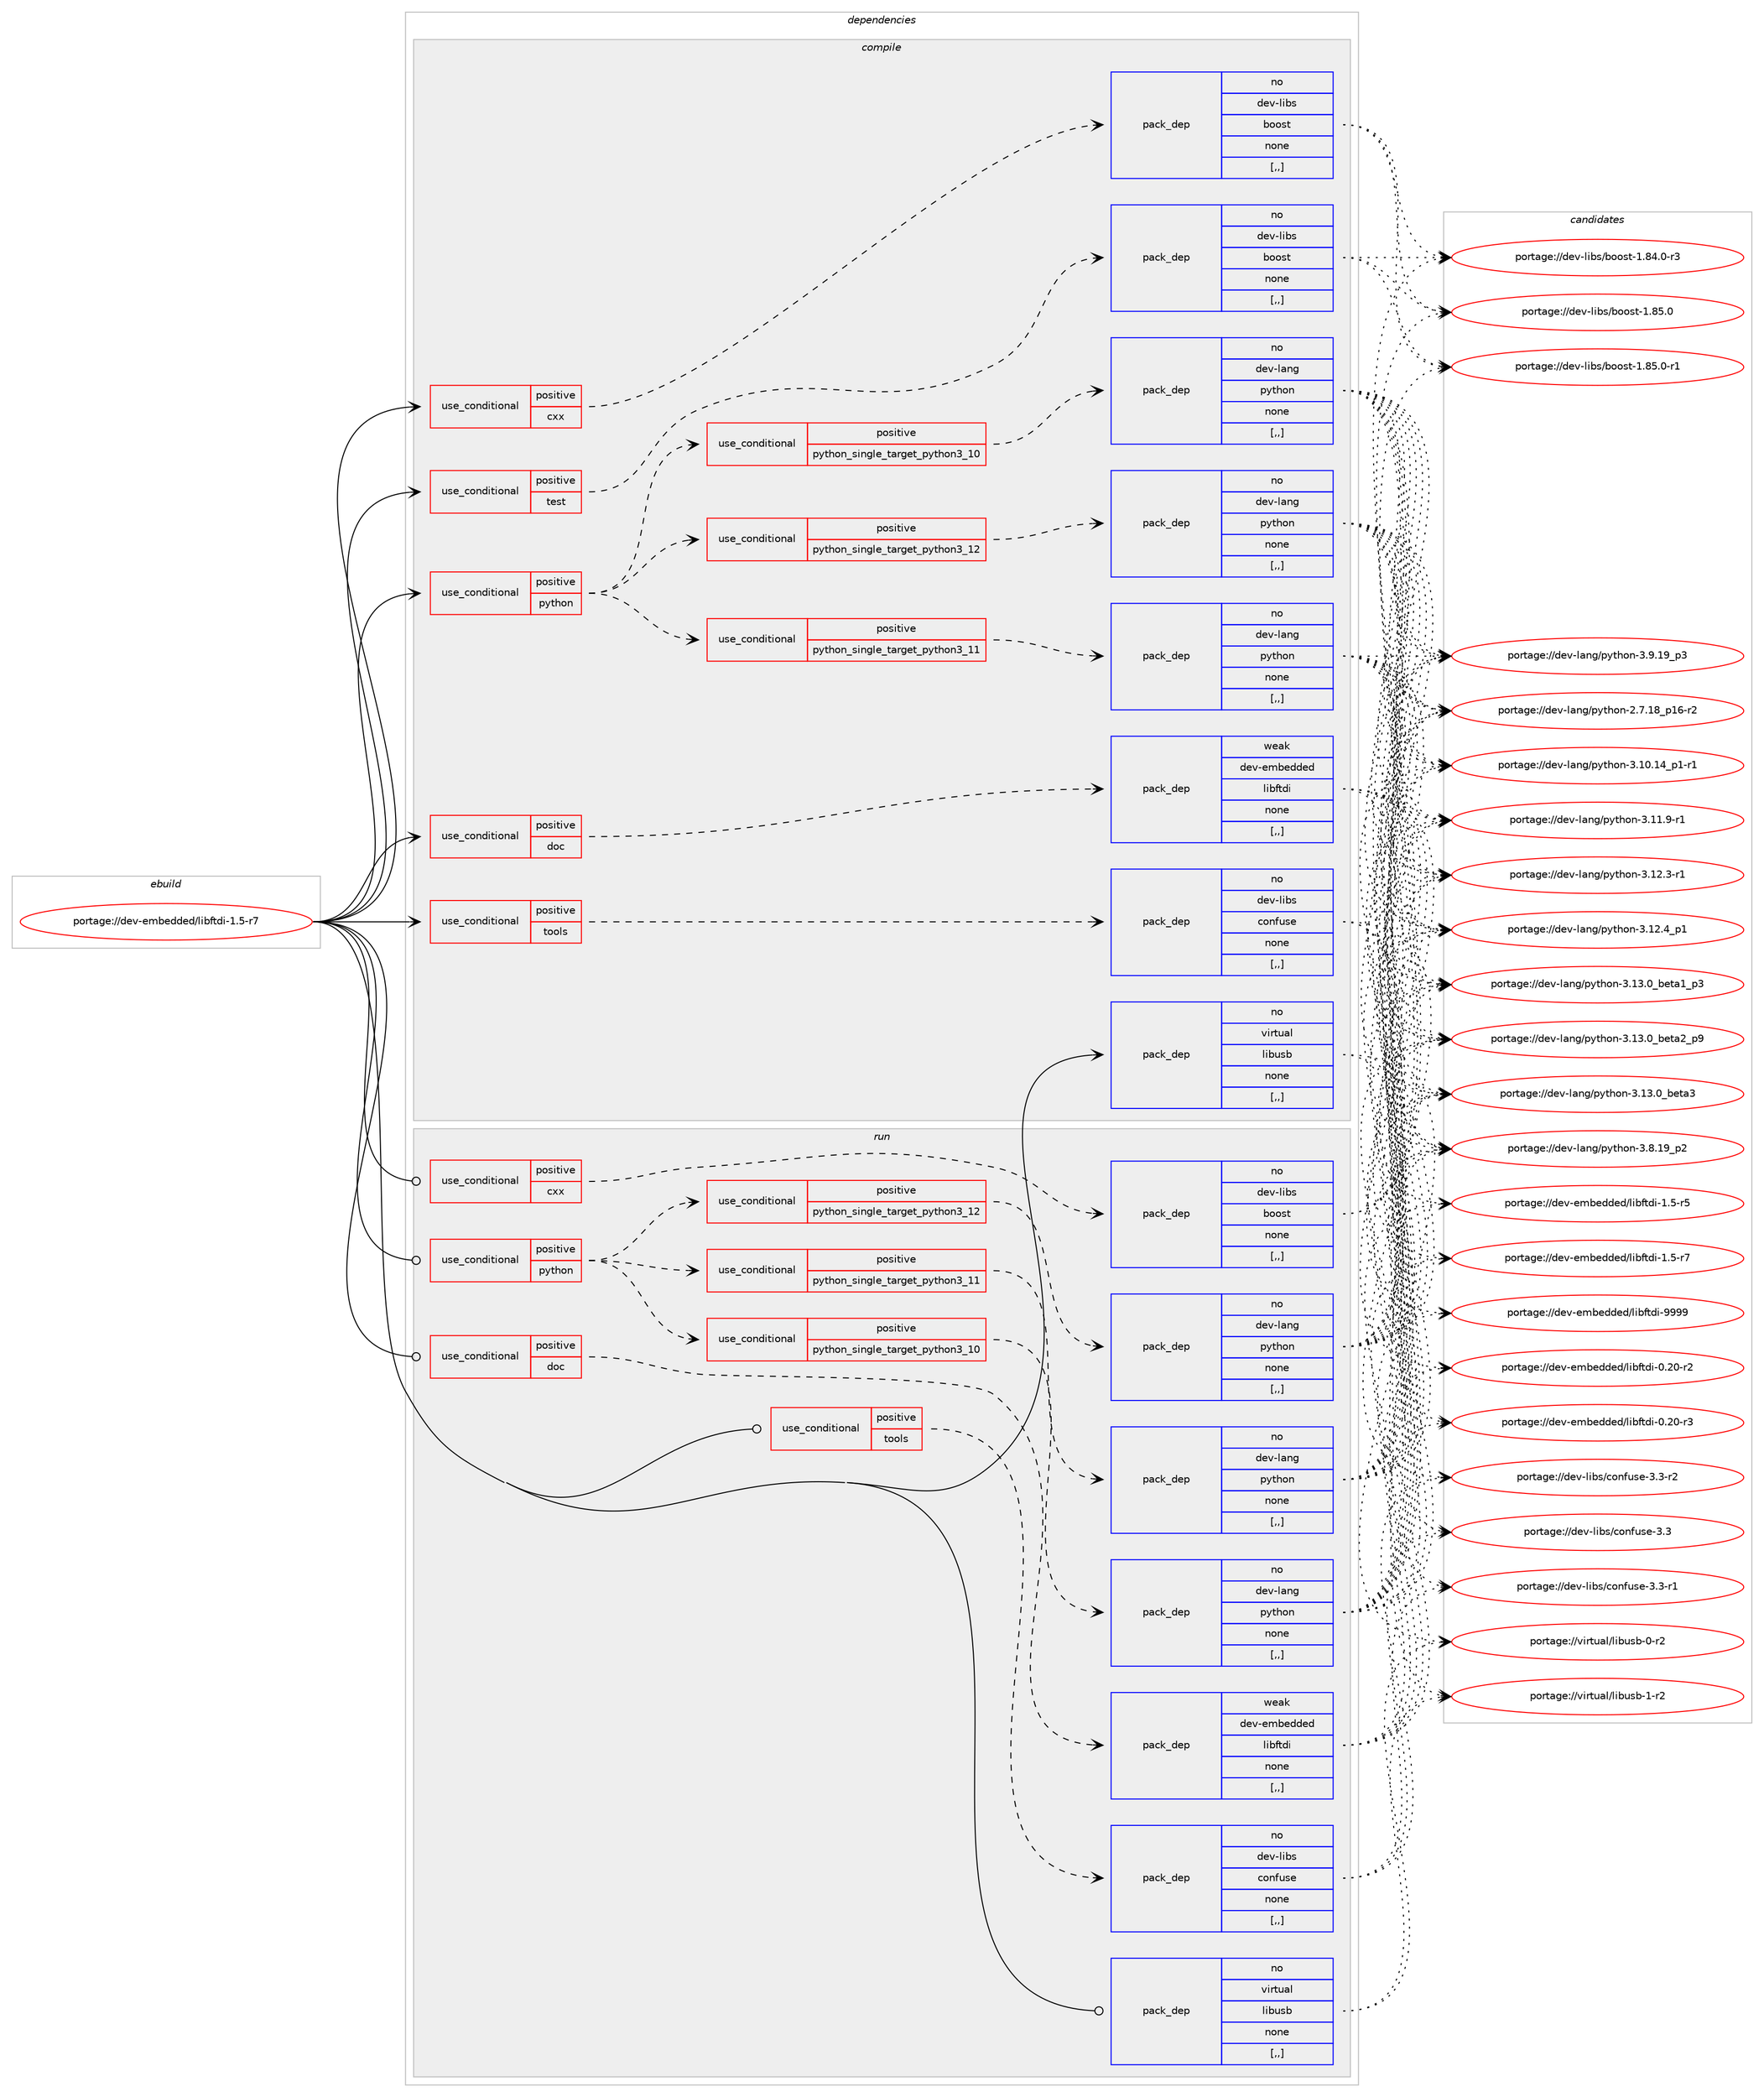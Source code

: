 digraph prolog {

# *************
# Graph options
# *************

newrank=true;
concentrate=true;
compound=true;
graph [rankdir=LR,fontname=Helvetica,fontsize=10,ranksep=1.5];#, ranksep=2.5, nodesep=0.2];
edge  [arrowhead=vee];
node  [fontname=Helvetica,fontsize=10];

# **********
# The ebuild
# **********

subgraph cluster_leftcol {
color=gray;
rank=same;
label=<<i>ebuild</i>>;
id [label="portage://dev-embedded/libftdi-1.5-r7", color=red, width=4, href="../dev-embedded/libftdi-1.5-r7.svg"];
}

# ****************
# The dependencies
# ****************

subgraph cluster_midcol {
color=gray;
label=<<i>dependencies</i>>;
subgraph cluster_compile {
fillcolor="#eeeeee";
style=filled;
label=<<i>compile</i>>;
subgraph cond18848 {
dependency71211 [label=<<TABLE BORDER="0" CELLBORDER="1" CELLSPACING="0" CELLPADDING="4"><TR><TD ROWSPAN="3" CELLPADDING="10">use_conditional</TD></TR><TR><TD>positive</TD></TR><TR><TD>cxx</TD></TR></TABLE>>, shape=none, color=red];
subgraph pack51441 {
dependency71212 [label=<<TABLE BORDER="0" CELLBORDER="1" CELLSPACING="0" CELLPADDING="4" WIDTH="220"><TR><TD ROWSPAN="6" CELLPADDING="30">pack_dep</TD></TR><TR><TD WIDTH="110">no</TD></TR><TR><TD>dev-libs</TD></TR><TR><TD>boost</TD></TR><TR><TD>none</TD></TR><TR><TD>[,,]</TD></TR></TABLE>>, shape=none, color=blue];
}
dependency71211:e -> dependency71212:w [weight=20,style="dashed",arrowhead="vee"];
}
id:e -> dependency71211:w [weight=20,style="solid",arrowhead="vee"];
subgraph cond18849 {
dependency71213 [label=<<TABLE BORDER="0" CELLBORDER="1" CELLSPACING="0" CELLPADDING="4"><TR><TD ROWSPAN="3" CELLPADDING="10">use_conditional</TD></TR><TR><TD>positive</TD></TR><TR><TD>doc</TD></TR></TABLE>>, shape=none, color=red];
subgraph pack51442 {
dependency71214 [label=<<TABLE BORDER="0" CELLBORDER="1" CELLSPACING="0" CELLPADDING="4" WIDTH="220"><TR><TD ROWSPAN="6" CELLPADDING="30">pack_dep</TD></TR><TR><TD WIDTH="110">weak</TD></TR><TR><TD>dev-embedded</TD></TR><TR><TD>libftdi</TD></TR><TR><TD>none</TD></TR><TR><TD>[,,]</TD></TR></TABLE>>, shape=none, color=blue];
}
dependency71213:e -> dependency71214:w [weight=20,style="dashed",arrowhead="vee"];
}
id:e -> dependency71213:w [weight=20,style="solid",arrowhead="vee"];
subgraph cond18850 {
dependency71215 [label=<<TABLE BORDER="0" CELLBORDER="1" CELLSPACING="0" CELLPADDING="4"><TR><TD ROWSPAN="3" CELLPADDING="10">use_conditional</TD></TR><TR><TD>positive</TD></TR><TR><TD>python</TD></TR></TABLE>>, shape=none, color=red];
subgraph cond18851 {
dependency71216 [label=<<TABLE BORDER="0" CELLBORDER="1" CELLSPACING="0" CELLPADDING="4"><TR><TD ROWSPAN="3" CELLPADDING="10">use_conditional</TD></TR><TR><TD>positive</TD></TR><TR><TD>python_single_target_python3_10</TD></TR></TABLE>>, shape=none, color=red];
subgraph pack51443 {
dependency71217 [label=<<TABLE BORDER="0" CELLBORDER="1" CELLSPACING="0" CELLPADDING="4" WIDTH="220"><TR><TD ROWSPAN="6" CELLPADDING="30">pack_dep</TD></TR><TR><TD WIDTH="110">no</TD></TR><TR><TD>dev-lang</TD></TR><TR><TD>python</TD></TR><TR><TD>none</TD></TR><TR><TD>[,,]</TD></TR></TABLE>>, shape=none, color=blue];
}
dependency71216:e -> dependency71217:w [weight=20,style="dashed",arrowhead="vee"];
}
dependency71215:e -> dependency71216:w [weight=20,style="dashed",arrowhead="vee"];
subgraph cond18852 {
dependency71218 [label=<<TABLE BORDER="0" CELLBORDER="1" CELLSPACING="0" CELLPADDING="4"><TR><TD ROWSPAN="3" CELLPADDING="10">use_conditional</TD></TR><TR><TD>positive</TD></TR><TR><TD>python_single_target_python3_11</TD></TR></TABLE>>, shape=none, color=red];
subgraph pack51444 {
dependency71219 [label=<<TABLE BORDER="0" CELLBORDER="1" CELLSPACING="0" CELLPADDING="4" WIDTH="220"><TR><TD ROWSPAN="6" CELLPADDING="30">pack_dep</TD></TR><TR><TD WIDTH="110">no</TD></TR><TR><TD>dev-lang</TD></TR><TR><TD>python</TD></TR><TR><TD>none</TD></TR><TR><TD>[,,]</TD></TR></TABLE>>, shape=none, color=blue];
}
dependency71218:e -> dependency71219:w [weight=20,style="dashed",arrowhead="vee"];
}
dependency71215:e -> dependency71218:w [weight=20,style="dashed",arrowhead="vee"];
subgraph cond18853 {
dependency71220 [label=<<TABLE BORDER="0" CELLBORDER="1" CELLSPACING="0" CELLPADDING="4"><TR><TD ROWSPAN="3" CELLPADDING="10">use_conditional</TD></TR><TR><TD>positive</TD></TR><TR><TD>python_single_target_python3_12</TD></TR></TABLE>>, shape=none, color=red];
subgraph pack51445 {
dependency71221 [label=<<TABLE BORDER="0" CELLBORDER="1" CELLSPACING="0" CELLPADDING="4" WIDTH="220"><TR><TD ROWSPAN="6" CELLPADDING="30">pack_dep</TD></TR><TR><TD WIDTH="110">no</TD></TR><TR><TD>dev-lang</TD></TR><TR><TD>python</TD></TR><TR><TD>none</TD></TR><TR><TD>[,,]</TD></TR></TABLE>>, shape=none, color=blue];
}
dependency71220:e -> dependency71221:w [weight=20,style="dashed",arrowhead="vee"];
}
dependency71215:e -> dependency71220:w [weight=20,style="dashed",arrowhead="vee"];
}
id:e -> dependency71215:w [weight=20,style="solid",arrowhead="vee"];
subgraph cond18854 {
dependency71222 [label=<<TABLE BORDER="0" CELLBORDER="1" CELLSPACING="0" CELLPADDING="4"><TR><TD ROWSPAN="3" CELLPADDING="10">use_conditional</TD></TR><TR><TD>positive</TD></TR><TR><TD>test</TD></TR></TABLE>>, shape=none, color=red];
subgraph pack51446 {
dependency71223 [label=<<TABLE BORDER="0" CELLBORDER="1" CELLSPACING="0" CELLPADDING="4" WIDTH="220"><TR><TD ROWSPAN="6" CELLPADDING="30">pack_dep</TD></TR><TR><TD WIDTH="110">no</TD></TR><TR><TD>dev-libs</TD></TR><TR><TD>boost</TD></TR><TR><TD>none</TD></TR><TR><TD>[,,]</TD></TR></TABLE>>, shape=none, color=blue];
}
dependency71222:e -> dependency71223:w [weight=20,style="dashed",arrowhead="vee"];
}
id:e -> dependency71222:w [weight=20,style="solid",arrowhead="vee"];
subgraph cond18855 {
dependency71224 [label=<<TABLE BORDER="0" CELLBORDER="1" CELLSPACING="0" CELLPADDING="4"><TR><TD ROWSPAN="3" CELLPADDING="10">use_conditional</TD></TR><TR><TD>positive</TD></TR><TR><TD>tools</TD></TR></TABLE>>, shape=none, color=red];
subgraph pack51447 {
dependency71225 [label=<<TABLE BORDER="0" CELLBORDER="1" CELLSPACING="0" CELLPADDING="4" WIDTH="220"><TR><TD ROWSPAN="6" CELLPADDING="30">pack_dep</TD></TR><TR><TD WIDTH="110">no</TD></TR><TR><TD>dev-libs</TD></TR><TR><TD>confuse</TD></TR><TR><TD>none</TD></TR><TR><TD>[,,]</TD></TR></TABLE>>, shape=none, color=blue];
}
dependency71224:e -> dependency71225:w [weight=20,style="dashed",arrowhead="vee"];
}
id:e -> dependency71224:w [weight=20,style="solid",arrowhead="vee"];
subgraph pack51448 {
dependency71226 [label=<<TABLE BORDER="0" CELLBORDER="1" CELLSPACING="0" CELLPADDING="4" WIDTH="220"><TR><TD ROWSPAN="6" CELLPADDING="30">pack_dep</TD></TR><TR><TD WIDTH="110">no</TD></TR><TR><TD>virtual</TD></TR><TR><TD>libusb</TD></TR><TR><TD>none</TD></TR><TR><TD>[,,]</TD></TR></TABLE>>, shape=none, color=blue];
}
id:e -> dependency71226:w [weight=20,style="solid",arrowhead="vee"];
}
subgraph cluster_compileandrun {
fillcolor="#eeeeee";
style=filled;
label=<<i>compile and run</i>>;
}
subgraph cluster_run {
fillcolor="#eeeeee";
style=filled;
label=<<i>run</i>>;
subgraph cond18856 {
dependency71227 [label=<<TABLE BORDER="0" CELLBORDER="1" CELLSPACING="0" CELLPADDING="4"><TR><TD ROWSPAN="3" CELLPADDING="10">use_conditional</TD></TR><TR><TD>positive</TD></TR><TR><TD>cxx</TD></TR></TABLE>>, shape=none, color=red];
subgraph pack51449 {
dependency71228 [label=<<TABLE BORDER="0" CELLBORDER="1" CELLSPACING="0" CELLPADDING="4" WIDTH="220"><TR><TD ROWSPAN="6" CELLPADDING="30">pack_dep</TD></TR><TR><TD WIDTH="110">no</TD></TR><TR><TD>dev-libs</TD></TR><TR><TD>boost</TD></TR><TR><TD>none</TD></TR><TR><TD>[,,]</TD></TR></TABLE>>, shape=none, color=blue];
}
dependency71227:e -> dependency71228:w [weight=20,style="dashed",arrowhead="vee"];
}
id:e -> dependency71227:w [weight=20,style="solid",arrowhead="odot"];
subgraph cond18857 {
dependency71229 [label=<<TABLE BORDER="0" CELLBORDER="1" CELLSPACING="0" CELLPADDING="4"><TR><TD ROWSPAN="3" CELLPADDING="10">use_conditional</TD></TR><TR><TD>positive</TD></TR><TR><TD>doc</TD></TR></TABLE>>, shape=none, color=red];
subgraph pack51450 {
dependency71230 [label=<<TABLE BORDER="0" CELLBORDER="1" CELLSPACING="0" CELLPADDING="4" WIDTH="220"><TR><TD ROWSPAN="6" CELLPADDING="30">pack_dep</TD></TR><TR><TD WIDTH="110">weak</TD></TR><TR><TD>dev-embedded</TD></TR><TR><TD>libftdi</TD></TR><TR><TD>none</TD></TR><TR><TD>[,,]</TD></TR></TABLE>>, shape=none, color=blue];
}
dependency71229:e -> dependency71230:w [weight=20,style="dashed",arrowhead="vee"];
}
id:e -> dependency71229:w [weight=20,style="solid",arrowhead="odot"];
subgraph cond18858 {
dependency71231 [label=<<TABLE BORDER="0" CELLBORDER="1" CELLSPACING="0" CELLPADDING="4"><TR><TD ROWSPAN="3" CELLPADDING="10">use_conditional</TD></TR><TR><TD>positive</TD></TR><TR><TD>python</TD></TR></TABLE>>, shape=none, color=red];
subgraph cond18859 {
dependency71232 [label=<<TABLE BORDER="0" CELLBORDER="1" CELLSPACING="0" CELLPADDING="4"><TR><TD ROWSPAN="3" CELLPADDING="10">use_conditional</TD></TR><TR><TD>positive</TD></TR><TR><TD>python_single_target_python3_10</TD></TR></TABLE>>, shape=none, color=red];
subgraph pack51451 {
dependency71233 [label=<<TABLE BORDER="0" CELLBORDER="1" CELLSPACING="0" CELLPADDING="4" WIDTH="220"><TR><TD ROWSPAN="6" CELLPADDING="30">pack_dep</TD></TR><TR><TD WIDTH="110">no</TD></TR><TR><TD>dev-lang</TD></TR><TR><TD>python</TD></TR><TR><TD>none</TD></TR><TR><TD>[,,]</TD></TR></TABLE>>, shape=none, color=blue];
}
dependency71232:e -> dependency71233:w [weight=20,style="dashed",arrowhead="vee"];
}
dependency71231:e -> dependency71232:w [weight=20,style="dashed",arrowhead="vee"];
subgraph cond18860 {
dependency71234 [label=<<TABLE BORDER="0" CELLBORDER="1" CELLSPACING="0" CELLPADDING="4"><TR><TD ROWSPAN="3" CELLPADDING="10">use_conditional</TD></TR><TR><TD>positive</TD></TR><TR><TD>python_single_target_python3_11</TD></TR></TABLE>>, shape=none, color=red];
subgraph pack51452 {
dependency71235 [label=<<TABLE BORDER="0" CELLBORDER="1" CELLSPACING="0" CELLPADDING="4" WIDTH="220"><TR><TD ROWSPAN="6" CELLPADDING="30">pack_dep</TD></TR><TR><TD WIDTH="110">no</TD></TR><TR><TD>dev-lang</TD></TR><TR><TD>python</TD></TR><TR><TD>none</TD></TR><TR><TD>[,,]</TD></TR></TABLE>>, shape=none, color=blue];
}
dependency71234:e -> dependency71235:w [weight=20,style="dashed",arrowhead="vee"];
}
dependency71231:e -> dependency71234:w [weight=20,style="dashed",arrowhead="vee"];
subgraph cond18861 {
dependency71236 [label=<<TABLE BORDER="0" CELLBORDER="1" CELLSPACING="0" CELLPADDING="4"><TR><TD ROWSPAN="3" CELLPADDING="10">use_conditional</TD></TR><TR><TD>positive</TD></TR><TR><TD>python_single_target_python3_12</TD></TR></TABLE>>, shape=none, color=red];
subgraph pack51453 {
dependency71237 [label=<<TABLE BORDER="0" CELLBORDER="1" CELLSPACING="0" CELLPADDING="4" WIDTH="220"><TR><TD ROWSPAN="6" CELLPADDING="30">pack_dep</TD></TR><TR><TD WIDTH="110">no</TD></TR><TR><TD>dev-lang</TD></TR><TR><TD>python</TD></TR><TR><TD>none</TD></TR><TR><TD>[,,]</TD></TR></TABLE>>, shape=none, color=blue];
}
dependency71236:e -> dependency71237:w [weight=20,style="dashed",arrowhead="vee"];
}
dependency71231:e -> dependency71236:w [weight=20,style="dashed",arrowhead="vee"];
}
id:e -> dependency71231:w [weight=20,style="solid",arrowhead="odot"];
subgraph cond18862 {
dependency71238 [label=<<TABLE BORDER="0" CELLBORDER="1" CELLSPACING="0" CELLPADDING="4"><TR><TD ROWSPAN="3" CELLPADDING="10">use_conditional</TD></TR><TR><TD>positive</TD></TR><TR><TD>tools</TD></TR></TABLE>>, shape=none, color=red];
subgraph pack51454 {
dependency71239 [label=<<TABLE BORDER="0" CELLBORDER="1" CELLSPACING="0" CELLPADDING="4" WIDTH="220"><TR><TD ROWSPAN="6" CELLPADDING="30">pack_dep</TD></TR><TR><TD WIDTH="110">no</TD></TR><TR><TD>dev-libs</TD></TR><TR><TD>confuse</TD></TR><TR><TD>none</TD></TR><TR><TD>[,,]</TD></TR></TABLE>>, shape=none, color=blue];
}
dependency71238:e -> dependency71239:w [weight=20,style="dashed",arrowhead="vee"];
}
id:e -> dependency71238:w [weight=20,style="solid",arrowhead="odot"];
subgraph pack51455 {
dependency71240 [label=<<TABLE BORDER="0" CELLBORDER="1" CELLSPACING="0" CELLPADDING="4" WIDTH="220"><TR><TD ROWSPAN="6" CELLPADDING="30">pack_dep</TD></TR><TR><TD WIDTH="110">no</TD></TR><TR><TD>virtual</TD></TR><TR><TD>libusb</TD></TR><TR><TD>none</TD></TR><TR><TD>[,,]</TD></TR></TABLE>>, shape=none, color=blue];
}
id:e -> dependency71240:w [weight=20,style="solid",arrowhead="odot"];
}
}

# **************
# The candidates
# **************

subgraph cluster_choices {
rank=same;
color=gray;
label=<<i>candidates</i>>;

subgraph choice51441 {
color=black;
nodesep=1;
choice10010111845108105981154798111111115116454946565246484511451 [label="portage://dev-libs/boost-1.84.0-r3", color=red, width=4,href="../dev-libs/boost-1.84.0-r3.svg"];
choice1001011184510810598115479811111111511645494656534648 [label="portage://dev-libs/boost-1.85.0", color=red, width=4,href="../dev-libs/boost-1.85.0.svg"];
choice10010111845108105981154798111111115116454946565346484511449 [label="portage://dev-libs/boost-1.85.0-r1", color=red, width=4,href="../dev-libs/boost-1.85.0-r1.svg"];
dependency71212:e -> choice10010111845108105981154798111111115116454946565246484511451:w [style=dotted,weight="100"];
dependency71212:e -> choice1001011184510810598115479811111111511645494656534648:w [style=dotted,weight="100"];
dependency71212:e -> choice10010111845108105981154798111111115116454946565346484511449:w [style=dotted,weight="100"];
}
subgraph choice51442 {
color=black;
nodesep=1;
choice1001011184510110998101100100101100471081059810211610010545484650484511450 [label="portage://dev-embedded/libftdi-0.20-r2", color=red, width=4,href="../dev-embedded/libftdi-0.20-r2.svg"];
choice1001011184510110998101100100101100471081059810211610010545484650484511451 [label="portage://dev-embedded/libftdi-0.20-r3", color=red, width=4,href="../dev-embedded/libftdi-0.20-r3.svg"];
choice10010111845101109981011001001011004710810598102116100105454946534511453 [label="portage://dev-embedded/libftdi-1.5-r5", color=red, width=4,href="../dev-embedded/libftdi-1.5-r5.svg"];
choice10010111845101109981011001001011004710810598102116100105454946534511455 [label="portage://dev-embedded/libftdi-1.5-r7", color=red, width=4,href="../dev-embedded/libftdi-1.5-r7.svg"];
choice100101118451011099810110010010110047108105981021161001054557575757 [label="portage://dev-embedded/libftdi-9999", color=red, width=4,href="../dev-embedded/libftdi-9999.svg"];
dependency71214:e -> choice1001011184510110998101100100101100471081059810211610010545484650484511450:w [style=dotted,weight="100"];
dependency71214:e -> choice1001011184510110998101100100101100471081059810211610010545484650484511451:w [style=dotted,weight="100"];
dependency71214:e -> choice10010111845101109981011001001011004710810598102116100105454946534511453:w [style=dotted,weight="100"];
dependency71214:e -> choice10010111845101109981011001001011004710810598102116100105454946534511455:w [style=dotted,weight="100"];
dependency71214:e -> choice100101118451011099810110010010110047108105981021161001054557575757:w [style=dotted,weight="100"];
}
subgraph choice51443 {
color=black;
nodesep=1;
choice100101118451089711010347112121116104111110455046554649569511249544511450 [label="portage://dev-lang/python-2.7.18_p16-r2", color=red, width=4,href="../dev-lang/python-2.7.18_p16-r2.svg"];
choice100101118451089711010347112121116104111110455146494846495295112494511449 [label="portage://dev-lang/python-3.10.14_p1-r1", color=red, width=4,href="../dev-lang/python-3.10.14_p1-r1.svg"];
choice100101118451089711010347112121116104111110455146494946574511449 [label="portage://dev-lang/python-3.11.9-r1", color=red, width=4,href="../dev-lang/python-3.11.9-r1.svg"];
choice100101118451089711010347112121116104111110455146495046514511449 [label="portage://dev-lang/python-3.12.3-r1", color=red, width=4,href="../dev-lang/python-3.12.3-r1.svg"];
choice100101118451089711010347112121116104111110455146495046529511249 [label="portage://dev-lang/python-3.12.4_p1", color=red, width=4,href="../dev-lang/python-3.12.4_p1.svg"];
choice10010111845108971101034711212111610411111045514649514648959810111697499511251 [label="portage://dev-lang/python-3.13.0_beta1_p3", color=red, width=4,href="../dev-lang/python-3.13.0_beta1_p3.svg"];
choice10010111845108971101034711212111610411111045514649514648959810111697509511257 [label="portage://dev-lang/python-3.13.0_beta2_p9", color=red, width=4,href="../dev-lang/python-3.13.0_beta2_p9.svg"];
choice1001011184510897110103471121211161041111104551464951464895981011169751 [label="portage://dev-lang/python-3.13.0_beta3", color=red, width=4,href="../dev-lang/python-3.13.0_beta3.svg"];
choice100101118451089711010347112121116104111110455146564649579511250 [label="portage://dev-lang/python-3.8.19_p2", color=red, width=4,href="../dev-lang/python-3.8.19_p2.svg"];
choice100101118451089711010347112121116104111110455146574649579511251 [label="portage://dev-lang/python-3.9.19_p3", color=red, width=4,href="../dev-lang/python-3.9.19_p3.svg"];
dependency71217:e -> choice100101118451089711010347112121116104111110455046554649569511249544511450:w [style=dotted,weight="100"];
dependency71217:e -> choice100101118451089711010347112121116104111110455146494846495295112494511449:w [style=dotted,weight="100"];
dependency71217:e -> choice100101118451089711010347112121116104111110455146494946574511449:w [style=dotted,weight="100"];
dependency71217:e -> choice100101118451089711010347112121116104111110455146495046514511449:w [style=dotted,weight="100"];
dependency71217:e -> choice100101118451089711010347112121116104111110455146495046529511249:w [style=dotted,weight="100"];
dependency71217:e -> choice10010111845108971101034711212111610411111045514649514648959810111697499511251:w [style=dotted,weight="100"];
dependency71217:e -> choice10010111845108971101034711212111610411111045514649514648959810111697509511257:w [style=dotted,weight="100"];
dependency71217:e -> choice1001011184510897110103471121211161041111104551464951464895981011169751:w [style=dotted,weight="100"];
dependency71217:e -> choice100101118451089711010347112121116104111110455146564649579511250:w [style=dotted,weight="100"];
dependency71217:e -> choice100101118451089711010347112121116104111110455146574649579511251:w [style=dotted,weight="100"];
}
subgraph choice51444 {
color=black;
nodesep=1;
choice100101118451089711010347112121116104111110455046554649569511249544511450 [label="portage://dev-lang/python-2.7.18_p16-r2", color=red, width=4,href="../dev-lang/python-2.7.18_p16-r2.svg"];
choice100101118451089711010347112121116104111110455146494846495295112494511449 [label="portage://dev-lang/python-3.10.14_p1-r1", color=red, width=4,href="../dev-lang/python-3.10.14_p1-r1.svg"];
choice100101118451089711010347112121116104111110455146494946574511449 [label="portage://dev-lang/python-3.11.9-r1", color=red, width=4,href="../dev-lang/python-3.11.9-r1.svg"];
choice100101118451089711010347112121116104111110455146495046514511449 [label="portage://dev-lang/python-3.12.3-r1", color=red, width=4,href="../dev-lang/python-3.12.3-r1.svg"];
choice100101118451089711010347112121116104111110455146495046529511249 [label="portage://dev-lang/python-3.12.4_p1", color=red, width=4,href="../dev-lang/python-3.12.4_p1.svg"];
choice10010111845108971101034711212111610411111045514649514648959810111697499511251 [label="portage://dev-lang/python-3.13.0_beta1_p3", color=red, width=4,href="../dev-lang/python-3.13.0_beta1_p3.svg"];
choice10010111845108971101034711212111610411111045514649514648959810111697509511257 [label="portage://dev-lang/python-3.13.0_beta2_p9", color=red, width=4,href="../dev-lang/python-3.13.0_beta2_p9.svg"];
choice1001011184510897110103471121211161041111104551464951464895981011169751 [label="portage://dev-lang/python-3.13.0_beta3", color=red, width=4,href="../dev-lang/python-3.13.0_beta3.svg"];
choice100101118451089711010347112121116104111110455146564649579511250 [label="portage://dev-lang/python-3.8.19_p2", color=red, width=4,href="../dev-lang/python-3.8.19_p2.svg"];
choice100101118451089711010347112121116104111110455146574649579511251 [label="portage://dev-lang/python-3.9.19_p3", color=red, width=4,href="../dev-lang/python-3.9.19_p3.svg"];
dependency71219:e -> choice100101118451089711010347112121116104111110455046554649569511249544511450:w [style=dotted,weight="100"];
dependency71219:e -> choice100101118451089711010347112121116104111110455146494846495295112494511449:w [style=dotted,weight="100"];
dependency71219:e -> choice100101118451089711010347112121116104111110455146494946574511449:w [style=dotted,weight="100"];
dependency71219:e -> choice100101118451089711010347112121116104111110455146495046514511449:w [style=dotted,weight="100"];
dependency71219:e -> choice100101118451089711010347112121116104111110455146495046529511249:w [style=dotted,weight="100"];
dependency71219:e -> choice10010111845108971101034711212111610411111045514649514648959810111697499511251:w [style=dotted,weight="100"];
dependency71219:e -> choice10010111845108971101034711212111610411111045514649514648959810111697509511257:w [style=dotted,weight="100"];
dependency71219:e -> choice1001011184510897110103471121211161041111104551464951464895981011169751:w [style=dotted,weight="100"];
dependency71219:e -> choice100101118451089711010347112121116104111110455146564649579511250:w [style=dotted,weight="100"];
dependency71219:e -> choice100101118451089711010347112121116104111110455146574649579511251:w [style=dotted,weight="100"];
}
subgraph choice51445 {
color=black;
nodesep=1;
choice100101118451089711010347112121116104111110455046554649569511249544511450 [label="portage://dev-lang/python-2.7.18_p16-r2", color=red, width=4,href="../dev-lang/python-2.7.18_p16-r2.svg"];
choice100101118451089711010347112121116104111110455146494846495295112494511449 [label="portage://dev-lang/python-3.10.14_p1-r1", color=red, width=4,href="../dev-lang/python-3.10.14_p1-r1.svg"];
choice100101118451089711010347112121116104111110455146494946574511449 [label="portage://dev-lang/python-3.11.9-r1", color=red, width=4,href="../dev-lang/python-3.11.9-r1.svg"];
choice100101118451089711010347112121116104111110455146495046514511449 [label="portage://dev-lang/python-3.12.3-r1", color=red, width=4,href="../dev-lang/python-3.12.3-r1.svg"];
choice100101118451089711010347112121116104111110455146495046529511249 [label="portage://dev-lang/python-3.12.4_p1", color=red, width=4,href="../dev-lang/python-3.12.4_p1.svg"];
choice10010111845108971101034711212111610411111045514649514648959810111697499511251 [label="portage://dev-lang/python-3.13.0_beta1_p3", color=red, width=4,href="../dev-lang/python-3.13.0_beta1_p3.svg"];
choice10010111845108971101034711212111610411111045514649514648959810111697509511257 [label="portage://dev-lang/python-3.13.0_beta2_p9", color=red, width=4,href="../dev-lang/python-3.13.0_beta2_p9.svg"];
choice1001011184510897110103471121211161041111104551464951464895981011169751 [label="portage://dev-lang/python-3.13.0_beta3", color=red, width=4,href="../dev-lang/python-3.13.0_beta3.svg"];
choice100101118451089711010347112121116104111110455146564649579511250 [label="portage://dev-lang/python-3.8.19_p2", color=red, width=4,href="../dev-lang/python-3.8.19_p2.svg"];
choice100101118451089711010347112121116104111110455146574649579511251 [label="portage://dev-lang/python-3.9.19_p3", color=red, width=4,href="../dev-lang/python-3.9.19_p3.svg"];
dependency71221:e -> choice100101118451089711010347112121116104111110455046554649569511249544511450:w [style=dotted,weight="100"];
dependency71221:e -> choice100101118451089711010347112121116104111110455146494846495295112494511449:w [style=dotted,weight="100"];
dependency71221:e -> choice100101118451089711010347112121116104111110455146494946574511449:w [style=dotted,weight="100"];
dependency71221:e -> choice100101118451089711010347112121116104111110455146495046514511449:w [style=dotted,weight="100"];
dependency71221:e -> choice100101118451089711010347112121116104111110455146495046529511249:w [style=dotted,weight="100"];
dependency71221:e -> choice10010111845108971101034711212111610411111045514649514648959810111697499511251:w [style=dotted,weight="100"];
dependency71221:e -> choice10010111845108971101034711212111610411111045514649514648959810111697509511257:w [style=dotted,weight="100"];
dependency71221:e -> choice1001011184510897110103471121211161041111104551464951464895981011169751:w [style=dotted,weight="100"];
dependency71221:e -> choice100101118451089711010347112121116104111110455146564649579511250:w [style=dotted,weight="100"];
dependency71221:e -> choice100101118451089711010347112121116104111110455146574649579511251:w [style=dotted,weight="100"];
}
subgraph choice51446 {
color=black;
nodesep=1;
choice10010111845108105981154798111111115116454946565246484511451 [label="portage://dev-libs/boost-1.84.0-r3", color=red, width=4,href="../dev-libs/boost-1.84.0-r3.svg"];
choice1001011184510810598115479811111111511645494656534648 [label="portage://dev-libs/boost-1.85.0", color=red, width=4,href="../dev-libs/boost-1.85.0.svg"];
choice10010111845108105981154798111111115116454946565346484511449 [label="portage://dev-libs/boost-1.85.0-r1", color=red, width=4,href="../dev-libs/boost-1.85.0-r1.svg"];
dependency71223:e -> choice10010111845108105981154798111111115116454946565246484511451:w [style=dotted,weight="100"];
dependency71223:e -> choice1001011184510810598115479811111111511645494656534648:w [style=dotted,weight="100"];
dependency71223:e -> choice10010111845108105981154798111111115116454946565346484511449:w [style=dotted,weight="100"];
}
subgraph choice51447 {
color=black;
nodesep=1;
choice1001011184510810598115479911111010211711510145514651 [label="portage://dev-libs/confuse-3.3", color=red, width=4,href="../dev-libs/confuse-3.3.svg"];
choice10010111845108105981154799111110102117115101455146514511449 [label="portage://dev-libs/confuse-3.3-r1", color=red, width=4,href="../dev-libs/confuse-3.3-r1.svg"];
choice10010111845108105981154799111110102117115101455146514511450 [label="portage://dev-libs/confuse-3.3-r2", color=red, width=4,href="../dev-libs/confuse-3.3-r2.svg"];
dependency71225:e -> choice1001011184510810598115479911111010211711510145514651:w [style=dotted,weight="100"];
dependency71225:e -> choice10010111845108105981154799111110102117115101455146514511449:w [style=dotted,weight="100"];
dependency71225:e -> choice10010111845108105981154799111110102117115101455146514511450:w [style=dotted,weight="100"];
}
subgraph choice51448 {
color=black;
nodesep=1;
choice1181051141161179710847108105981171159845484511450 [label="portage://virtual/libusb-0-r2", color=red, width=4,href="../virtual/libusb-0-r2.svg"];
choice1181051141161179710847108105981171159845494511450 [label="portage://virtual/libusb-1-r2", color=red, width=4,href="../virtual/libusb-1-r2.svg"];
dependency71226:e -> choice1181051141161179710847108105981171159845484511450:w [style=dotted,weight="100"];
dependency71226:e -> choice1181051141161179710847108105981171159845494511450:w [style=dotted,weight="100"];
}
subgraph choice51449 {
color=black;
nodesep=1;
choice10010111845108105981154798111111115116454946565246484511451 [label="portage://dev-libs/boost-1.84.0-r3", color=red, width=4,href="../dev-libs/boost-1.84.0-r3.svg"];
choice1001011184510810598115479811111111511645494656534648 [label="portage://dev-libs/boost-1.85.0", color=red, width=4,href="../dev-libs/boost-1.85.0.svg"];
choice10010111845108105981154798111111115116454946565346484511449 [label="portage://dev-libs/boost-1.85.0-r1", color=red, width=4,href="../dev-libs/boost-1.85.0-r1.svg"];
dependency71228:e -> choice10010111845108105981154798111111115116454946565246484511451:w [style=dotted,weight="100"];
dependency71228:e -> choice1001011184510810598115479811111111511645494656534648:w [style=dotted,weight="100"];
dependency71228:e -> choice10010111845108105981154798111111115116454946565346484511449:w [style=dotted,weight="100"];
}
subgraph choice51450 {
color=black;
nodesep=1;
choice1001011184510110998101100100101100471081059810211610010545484650484511450 [label="portage://dev-embedded/libftdi-0.20-r2", color=red, width=4,href="../dev-embedded/libftdi-0.20-r2.svg"];
choice1001011184510110998101100100101100471081059810211610010545484650484511451 [label="portage://dev-embedded/libftdi-0.20-r3", color=red, width=4,href="../dev-embedded/libftdi-0.20-r3.svg"];
choice10010111845101109981011001001011004710810598102116100105454946534511453 [label="portage://dev-embedded/libftdi-1.5-r5", color=red, width=4,href="../dev-embedded/libftdi-1.5-r5.svg"];
choice10010111845101109981011001001011004710810598102116100105454946534511455 [label="portage://dev-embedded/libftdi-1.5-r7", color=red, width=4,href="../dev-embedded/libftdi-1.5-r7.svg"];
choice100101118451011099810110010010110047108105981021161001054557575757 [label="portage://dev-embedded/libftdi-9999", color=red, width=4,href="../dev-embedded/libftdi-9999.svg"];
dependency71230:e -> choice1001011184510110998101100100101100471081059810211610010545484650484511450:w [style=dotted,weight="100"];
dependency71230:e -> choice1001011184510110998101100100101100471081059810211610010545484650484511451:w [style=dotted,weight="100"];
dependency71230:e -> choice10010111845101109981011001001011004710810598102116100105454946534511453:w [style=dotted,weight="100"];
dependency71230:e -> choice10010111845101109981011001001011004710810598102116100105454946534511455:w [style=dotted,weight="100"];
dependency71230:e -> choice100101118451011099810110010010110047108105981021161001054557575757:w [style=dotted,weight="100"];
}
subgraph choice51451 {
color=black;
nodesep=1;
choice100101118451089711010347112121116104111110455046554649569511249544511450 [label="portage://dev-lang/python-2.7.18_p16-r2", color=red, width=4,href="../dev-lang/python-2.7.18_p16-r2.svg"];
choice100101118451089711010347112121116104111110455146494846495295112494511449 [label="portage://dev-lang/python-3.10.14_p1-r1", color=red, width=4,href="../dev-lang/python-3.10.14_p1-r1.svg"];
choice100101118451089711010347112121116104111110455146494946574511449 [label="portage://dev-lang/python-3.11.9-r1", color=red, width=4,href="../dev-lang/python-3.11.9-r1.svg"];
choice100101118451089711010347112121116104111110455146495046514511449 [label="portage://dev-lang/python-3.12.3-r1", color=red, width=4,href="../dev-lang/python-3.12.3-r1.svg"];
choice100101118451089711010347112121116104111110455146495046529511249 [label="portage://dev-lang/python-3.12.4_p1", color=red, width=4,href="../dev-lang/python-3.12.4_p1.svg"];
choice10010111845108971101034711212111610411111045514649514648959810111697499511251 [label="portage://dev-lang/python-3.13.0_beta1_p3", color=red, width=4,href="../dev-lang/python-3.13.0_beta1_p3.svg"];
choice10010111845108971101034711212111610411111045514649514648959810111697509511257 [label="portage://dev-lang/python-3.13.0_beta2_p9", color=red, width=4,href="../dev-lang/python-3.13.0_beta2_p9.svg"];
choice1001011184510897110103471121211161041111104551464951464895981011169751 [label="portage://dev-lang/python-3.13.0_beta3", color=red, width=4,href="../dev-lang/python-3.13.0_beta3.svg"];
choice100101118451089711010347112121116104111110455146564649579511250 [label="portage://dev-lang/python-3.8.19_p2", color=red, width=4,href="../dev-lang/python-3.8.19_p2.svg"];
choice100101118451089711010347112121116104111110455146574649579511251 [label="portage://dev-lang/python-3.9.19_p3", color=red, width=4,href="../dev-lang/python-3.9.19_p3.svg"];
dependency71233:e -> choice100101118451089711010347112121116104111110455046554649569511249544511450:w [style=dotted,weight="100"];
dependency71233:e -> choice100101118451089711010347112121116104111110455146494846495295112494511449:w [style=dotted,weight="100"];
dependency71233:e -> choice100101118451089711010347112121116104111110455146494946574511449:w [style=dotted,weight="100"];
dependency71233:e -> choice100101118451089711010347112121116104111110455146495046514511449:w [style=dotted,weight="100"];
dependency71233:e -> choice100101118451089711010347112121116104111110455146495046529511249:w [style=dotted,weight="100"];
dependency71233:e -> choice10010111845108971101034711212111610411111045514649514648959810111697499511251:w [style=dotted,weight="100"];
dependency71233:e -> choice10010111845108971101034711212111610411111045514649514648959810111697509511257:w [style=dotted,weight="100"];
dependency71233:e -> choice1001011184510897110103471121211161041111104551464951464895981011169751:w [style=dotted,weight="100"];
dependency71233:e -> choice100101118451089711010347112121116104111110455146564649579511250:w [style=dotted,weight="100"];
dependency71233:e -> choice100101118451089711010347112121116104111110455146574649579511251:w [style=dotted,weight="100"];
}
subgraph choice51452 {
color=black;
nodesep=1;
choice100101118451089711010347112121116104111110455046554649569511249544511450 [label="portage://dev-lang/python-2.7.18_p16-r2", color=red, width=4,href="../dev-lang/python-2.7.18_p16-r2.svg"];
choice100101118451089711010347112121116104111110455146494846495295112494511449 [label="portage://dev-lang/python-3.10.14_p1-r1", color=red, width=4,href="../dev-lang/python-3.10.14_p1-r1.svg"];
choice100101118451089711010347112121116104111110455146494946574511449 [label="portage://dev-lang/python-3.11.9-r1", color=red, width=4,href="../dev-lang/python-3.11.9-r1.svg"];
choice100101118451089711010347112121116104111110455146495046514511449 [label="portage://dev-lang/python-3.12.3-r1", color=red, width=4,href="../dev-lang/python-3.12.3-r1.svg"];
choice100101118451089711010347112121116104111110455146495046529511249 [label="portage://dev-lang/python-3.12.4_p1", color=red, width=4,href="../dev-lang/python-3.12.4_p1.svg"];
choice10010111845108971101034711212111610411111045514649514648959810111697499511251 [label="portage://dev-lang/python-3.13.0_beta1_p3", color=red, width=4,href="../dev-lang/python-3.13.0_beta1_p3.svg"];
choice10010111845108971101034711212111610411111045514649514648959810111697509511257 [label="portage://dev-lang/python-3.13.0_beta2_p9", color=red, width=4,href="../dev-lang/python-3.13.0_beta2_p9.svg"];
choice1001011184510897110103471121211161041111104551464951464895981011169751 [label="portage://dev-lang/python-3.13.0_beta3", color=red, width=4,href="../dev-lang/python-3.13.0_beta3.svg"];
choice100101118451089711010347112121116104111110455146564649579511250 [label="portage://dev-lang/python-3.8.19_p2", color=red, width=4,href="../dev-lang/python-3.8.19_p2.svg"];
choice100101118451089711010347112121116104111110455146574649579511251 [label="portage://dev-lang/python-3.9.19_p3", color=red, width=4,href="../dev-lang/python-3.9.19_p3.svg"];
dependency71235:e -> choice100101118451089711010347112121116104111110455046554649569511249544511450:w [style=dotted,weight="100"];
dependency71235:e -> choice100101118451089711010347112121116104111110455146494846495295112494511449:w [style=dotted,weight="100"];
dependency71235:e -> choice100101118451089711010347112121116104111110455146494946574511449:w [style=dotted,weight="100"];
dependency71235:e -> choice100101118451089711010347112121116104111110455146495046514511449:w [style=dotted,weight="100"];
dependency71235:e -> choice100101118451089711010347112121116104111110455146495046529511249:w [style=dotted,weight="100"];
dependency71235:e -> choice10010111845108971101034711212111610411111045514649514648959810111697499511251:w [style=dotted,weight="100"];
dependency71235:e -> choice10010111845108971101034711212111610411111045514649514648959810111697509511257:w [style=dotted,weight="100"];
dependency71235:e -> choice1001011184510897110103471121211161041111104551464951464895981011169751:w [style=dotted,weight="100"];
dependency71235:e -> choice100101118451089711010347112121116104111110455146564649579511250:w [style=dotted,weight="100"];
dependency71235:e -> choice100101118451089711010347112121116104111110455146574649579511251:w [style=dotted,weight="100"];
}
subgraph choice51453 {
color=black;
nodesep=1;
choice100101118451089711010347112121116104111110455046554649569511249544511450 [label="portage://dev-lang/python-2.7.18_p16-r2", color=red, width=4,href="../dev-lang/python-2.7.18_p16-r2.svg"];
choice100101118451089711010347112121116104111110455146494846495295112494511449 [label="portage://dev-lang/python-3.10.14_p1-r1", color=red, width=4,href="../dev-lang/python-3.10.14_p1-r1.svg"];
choice100101118451089711010347112121116104111110455146494946574511449 [label="portage://dev-lang/python-3.11.9-r1", color=red, width=4,href="../dev-lang/python-3.11.9-r1.svg"];
choice100101118451089711010347112121116104111110455146495046514511449 [label="portage://dev-lang/python-3.12.3-r1", color=red, width=4,href="../dev-lang/python-3.12.3-r1.svg"];
choice100101118451089711010347112121116104111110455146495046529511249 [label="portage://dev-lang/python-3.12.4_p1", color=red, width=4,href="../dev-lang/python-3.12.4_p1.svg"];
choice10010111845108971101034711212111610411111045514649514648959810111697499511251 [label="portage://dev-lang/python-3.13.0_beta1_p3", color=red, width=4,href="../dev-lang/python-3.13.0_beta1_p3.svg"];
choice10010111845108971101034711212111610411111045514649514648959810111697509511257 [label="portage://dev-lang/python-3.13.0_beta2_p9", color=red, width=4,href="../dev-lang/python-3.13.0_beta2_p9.svg"];
choice1001011184510897110103471121211161041111104551464951464895981011169751 [label="portage://dev-lang/python-3.13.0_beta3", color=red, width=4,href="../dev-lang/python-3.13.0_beta3.svg"];
choice100101118451089711010347112121116104111110455146564649579511250 [label="portage://dev-lang/python-3.8.19_p2", color=red, width=4,href="../dev-lang/python-3.8.19_p2.svg"];
choice100101118451089711010347112121116104111110455146574649579511251 [label="portage://dev-lang/python-3.9.19_p3", color=red, width=4,href="../dev-lang/python-3.9.19_p3.svg"];
dependency71237:e -> choice100101118451089711010347112121116104111110455046554649569511249544511450:w [style=dotted,weight="100"];
dependency71237:e -> choice100101118451089711010347112121116104111110455146494846495295112494511449:w [style=dotted,weight="100"];
dependency71237:e -> choice100101118451089711010347112121116104111110455146494946574511449:w [style=dotted,weight="100"];
dependency71237:e -> choice100101118451089711010347112121116104111110455146495046514511449:w [style=dotted,weight="100"];
dependency71237:e -> choice100101118451089711010347112121116104111110455146495046529511249:w [style=dotted,weight="100"];
dependency71237:e -> choice10010111845108971101034711212111610411111045514649514648959810111697499511251:w [style=dotted,weight="100"];
dependency71237:e -> choice10010111845108971101034711212111610411111045514649514648959810111697509511257:w [style=dotted,weight="100"];
dependency71237:e -> choice1001011184510897110103471121211161041111104551464951464895981011169751:w [style=dotted,weight="100"];
dependency71237:e -> choice100101118451089711010347112121116104111110455146564649579511250:w [style=dotted,weight="100"];
dependency71237:e -> choice100101118451089711010347112121116104111110455146574649579511251:w [style=dotted,weight="100"];
}
subgraph choice51454 {
color=black;
nodesep=1;
choice1001011184510810598115479911111010211711510145514651 [label="portage://dev-libs/confuse-3.3", color=red, width=4,href="../dev-libs/confuse-3.3.svg"];
choice10010111845108105981154799111110102117115101455146514511449 [label="portage://dev-libs/confuse-3.3-r1", color=red, width=4,href="../dev-libs/confuse-3.3-r1.svg"];
choice10010111845108105981154799111110102117115101455146514511450 [label="portage://dev-libs/confuse-3.3-r2", color=red, width=4,href="../dev-libs/confuse-3.3-r2.svg"];
dependency71239:e -> choice1001011184510810598115479911111010211711510145514651:w [style=dotted,weight="100"];
dependency71239:e -> choice10010111845108105981154799111110102117115101455146514511449:w [style=dotted,weight="100"];
dependency71239:e -> choice10010111845108105981154799111110102117115101455146514511450:w [style=dotted,weight="100"];
}
subgraph choice51455 {
color=black;
nodesep=1;
choice1181051141161179710847108105981171159845484511450 [label="portage://virtual/libusb-0-r2", color=red, width=4,href="../virtual/libusb-0-r2.svg"];
choice1181051141161179710847108105981171159845494511450 [label="portage://virtual/libusb-1-r2", color=red, width=4,href="../virtual/libusb-1-r2.svg"];
dependency71240:e -> choice1181051141161179710847108105981171159845484511450:w [style=dotted,weight="100"];
dependency71240:e -> choice1181051141161179710847108105981171159845494511450:w [style=dotted,weight="100"];
}
}

}
